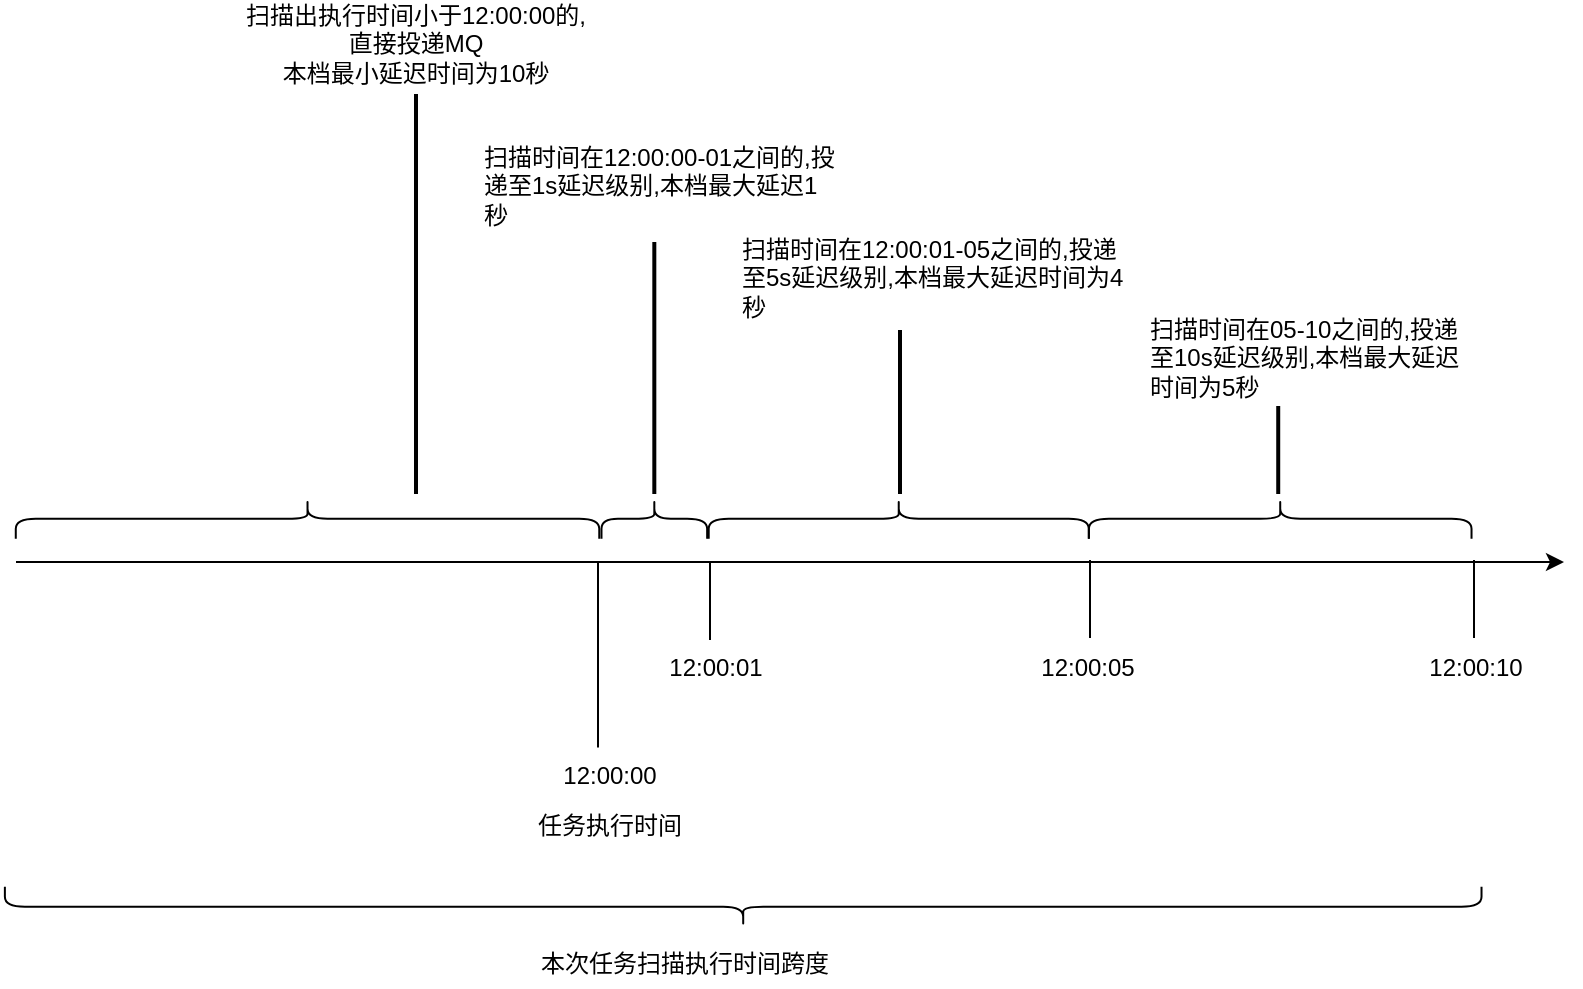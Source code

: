 <mxfile version="14.4.3" type="github">
  <diagram id="0AzZb19bsxnPVwuyEdbw" name="第 1 页">
    <mxGraphModel dx="946" dy="535" grid="0" gridSize="10" guides="1" tooltips="1" connect="1" arrows="1" fold="1" page="1" pageScale="1" pageWidth="827" pageHeight="1169" math="0" shadow="0">
      <root>
        <mxCell id="0" />
        <mxCell id="1" parent="0" />
        <mxCell id="k3NLaYfG3aFrSewNFesT-1" value="" style="endArrow=classic;html=1;" edge="1" parent="1">
          <mxGeometry width="50" height="50" relative="1" as="geometry">
            <mxPoint x="21" y="298" as="sourcePoint" />
            <mxPoint x="795" y="298" as="targetPoint" />
          </mxGeometry>
        </mxCell>
        <mxCell id="k3NLaYfG3aFrSewNFesT-2" value="" style="endArrow=none;html=1;" edge="1" parent="1">
          <mxGeometry width="50" height="50" relative="1" as="geometry">
            <mxPoint x="312" y="390.75" as="sourcePoint" />
            <mxPoint x="312" y="297.75" as="targetPoint" />
          </mxGeometry>
        </mxCell>
        <mxCell id="k3NLaYfG3aFrSewNFesT-3" value="12:00:00" style="text;html=1;strokeColor=none;fillColor=none;align=center;verticalAlign=middle;whiteSpace=wrap;rounded=0;" vertex="1" parent="1">
          <mxGeometry x="298.25" y="395" width="40" height="20" as="geometry" />
        </mxCell>
        <mxCell id="k3NLaYfG3aFrSewNFesT-4" value="" style="endArrow=none;html=1;" edge="1" parent="1">
          <mxGeometry width="50" height="50" relative="1" as="geometry">
            <mxPoint x="558" y="336" as="sourcePoint" />
            <mxPoint x="558" y="297" as="targetPoint" />
          </mxGeometry>
        </mxCell>
        <mxCell id="k3NLaYfG3aFrSewNFesT-5" value="" style="endArrow=none;html=1;" edge="1" parent="1">
          <mxGeometry width="50" height="50" relative="1" as="geometry">
            <mxPoint x="750" y="336" as="sourcePoint" />
            <mxPoint x="750" y="297" as="targetPoint" />
          </mxGeometry>
        </mxCell>
        <mxCell id="k3NLaYfG3aFrSewNFesT-6" value="12:00:05" style="text;html=1;strokeColor=none;fillColor=none;align=center;verticalAlign=middle;whiteSpace=wrap;rounded=0;" vertex="1" parent="1">
          <mxGeometry x="537" y="341" width="40" height="20" as="geometry" />
        </mxCell>
        <mxCell id="k3NLaYfG3aFrSewNFesT-7" value="12:00:10" style="text;html=1;strokeColor=none;fillColor=none;align=center;verticalAlign=middle;whiteSpace=wrap;rounded=0;" vertex="1" parent="1">
          <mxGeometry x="731" y="341" width="40" height="20" as="geometry" />
        </mxCell>
        <mxCell id="k3NLaYfG3aFrSewNFesT-8" value="任务执行时间" style="text;html=1;strokeColor=none;fillColor=none;align=center;verticalAlign=middle;whiteSpace=wrap;rounded=0;" vertex="1" parent="1">
          <mxGeometry x="275.25" y="419" width="86" height="22" as="geometry" />
        </mxCell>
        <mxCell id="k3NLaYfG3aFrSewNFesT-9" value="" style="shape=curlyBracket;whiteSpace=wrap;html=1;rounded=1;rotation=-90;" vertex="1" parent="1">
          <mxGeometry x="374.6" y="101.22" width="20" height="738.32" as="geometry" />
        </mxCell>
        <mxCell id="k3NLaYfG3aFrSewNFesT-10" value="本次任务扫描执行时间跨度" style="text;html=1;strokeColor=none;fillColor=none;align=center;verticalAlign=middle;whiteSpace=wrap;rounded=0;" vertex="1" parent="1">
          <mxGeometry x="279" y="488.37" width="153" height="22" as="geometry" />
        </mxCell>
        <mxCell id="k3NLaYfG3aFrSewNFesT-11" value="" style="line;strokeWidth=2;direction=south;html=1;" vertex="1" parent="1">
          <mxGeometry x="216" y="64" width="10" height="200" as="geometry" />
        </mxCell>
        <mxCell id="k3NLaYfG3aFrSewNFesT-12" value="扫描出执行时间小于12:00:00的,直接投递MQ&lt;br&gt;本档最小延迟时间为10秒" style="text;html=1;strokeColor=none;fillColor=none;align=center;verticalAlign=middle;whiteSpace=wrap;rounded=0;" vertex="1" parent="1">
          <mxGeometry x="134" y="33" width="174" height="12" as="geometry" />
        </mxCell>
        <mxCell id="k3NLaYfG3aFrSewNFesT-13" value="" style="endArrow=none;html=1;" edge="1" parent="1">
          <mxGeometry width="50" height="50" relative="1" as="geometry">
            <mxPoint x="368" y="337" as="sourcePoint" />
            <mxPoint x="368" y="298" as="targetPoint" />
          </mxGeometry>
        </mxCell>
        <mxCell id="k3NLaYfG3aFrSewNFesT-14" value="12:00:01" style="text;html=1;strokeColor=none;fillColor=none;align=center;verticalAlign=middle;whiteSpace=wrap;rounded=0;" vertex="1" parent="1">
          <mxGeometry x="351.25" y="341" width="40" height="20" as="geometry" />
        </mxCell>
        <mxCell id="k3NLaYfG3aFrSewNFesT-16" value="" style="line;strokeWidth=2;direction=south;html=1;" vertex="1" parent="1">
          <mxGeometry x="335.16" y="138" width="10" height="126" as="geometry" />
        </mxCell>
        <mxCell id="k3NLaYfG3aFrSewNFesT-17" value="扫描时间在12:00:00-01之间的,投递至1s延迟级别,本档最大延迟1秒" style="text;html=1;strokeColor=none;fillColor=none;align=left;verticalAlign=middle;whiteSpace=wrap;rounded=0;" vertex="1" parent="1">
          <mxGeometry x="253.16" y="88" width="178.84" height="44" as="geometry" />
        </mxCell>
        <mxCell id="k3NLaYfG3aFrSewNFesT-18" value="" style="line;strokeWidth=2;direction=south;html=1;" vertex="1" parent="1">
          <mxGeometry x="458" y="182" width="10" height="82" as="geometry" />
        </mxCell>
        <mxCell id="k3NLaYfG3aFrSewNFesT-19" value="&lt;div&gt;&lt;/div&gt;扫描时间在12:00:01-05之间的,投递至5s延迟级别,本档最大延迟时间为4秒" style="text;html=1;strokeColor=none;fillColor=none;align=left;verticalAlign=middle;whiteSpace=wrap;rounded=0;" vertex="1" parent="1">
          <mxGeometry x="382" y="126.76" width="195" height="58" as="geometry" />
        </mxCell>
        <mxCell id="k3NLaYfG3aFrSewNFesT-20" value="" style="line;strokeWidth=2;direction=south;html=1;" vertex="1" parent="1">
          <mxGeometry x="647.11" y="220" width="10" height="44" as="geometry" />
        </mxCell>
        <mxCell id="k3NLaYfG3aFrSewNFesT-21" value="扫描时间在05-10之间的,投递至10s延迟级别,本档最大延迟时间为5秒" style="text;html=1;strokeColor=none;fillColor=none;align=left;verticalAlign=middle;whiteSpace=wrap;rounded=0;" vertex="1" parent="1">
          <mxGeometry x="586" y="174" width="160" height="44" as="geometry" />
        </mxCell>
        <mxCell id="k3NLaYfG3aFrSewNFesT-23" value="" style="shape=curlyBracket;whiteSpace=wrap;html=1;rounded=1;rotation=90;" vertex="1" parent="1">
          <mxGeometry x="156.76" y="130.51" width="20" height="291.74" as="geometry" />
        </mxCell>
        <mxCell id="k3NLaYfG3aFrSewNFesT-24" value="" style="shape=curlyBracket;whiteSpace=wrap;html=1;rounded=1;rotation=90;" vertex="1" parent="1">
          <mxGeometry x="643.11" y="180.73" width="20" height="191.31" as="geometry" />
        </mxCell>
        <mxCell id="k3NLaYfG3aFrSewNFesT-25" value="" style="shape=curlyBracket;whiteSpace=wrap;html=1;rounded=1;rotation=90;" vertex="1" parent="1">
          <mxGeometry x="452.37" y="181.37" width="20" height="190.04" as="geometry" />
        </mxCell>
        <mxCell id="k3NLaYfG3aFrSewNFesT-26" value="" style="shape=curlyBracket;whiteSpace=wrap;html=1;rounded=1;rotation=90;" vertex="1" parent="1">
          <mxGeometry x="330.16" y="249.97" width="20" height="52.83" as="geometry" />
        </mxCell>
      </root>
    </mxGraphModel>
  </diagram>
</mxfile>
